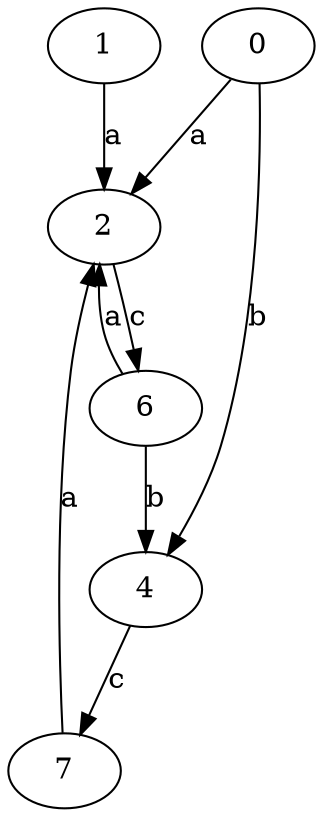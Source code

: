 strict digraph  {
1;
2;
0;
4;
6;
7;
1 -> 2  [label=a];
2 -> 6  [label=c];
0 -> 2  [label=a];
0 -> 4  [label=b];
4 -> 7  [label=c];
6 -> 2  [label=a];
6 -> 4  [label=b];
7 -> 2  [label=a];
}

